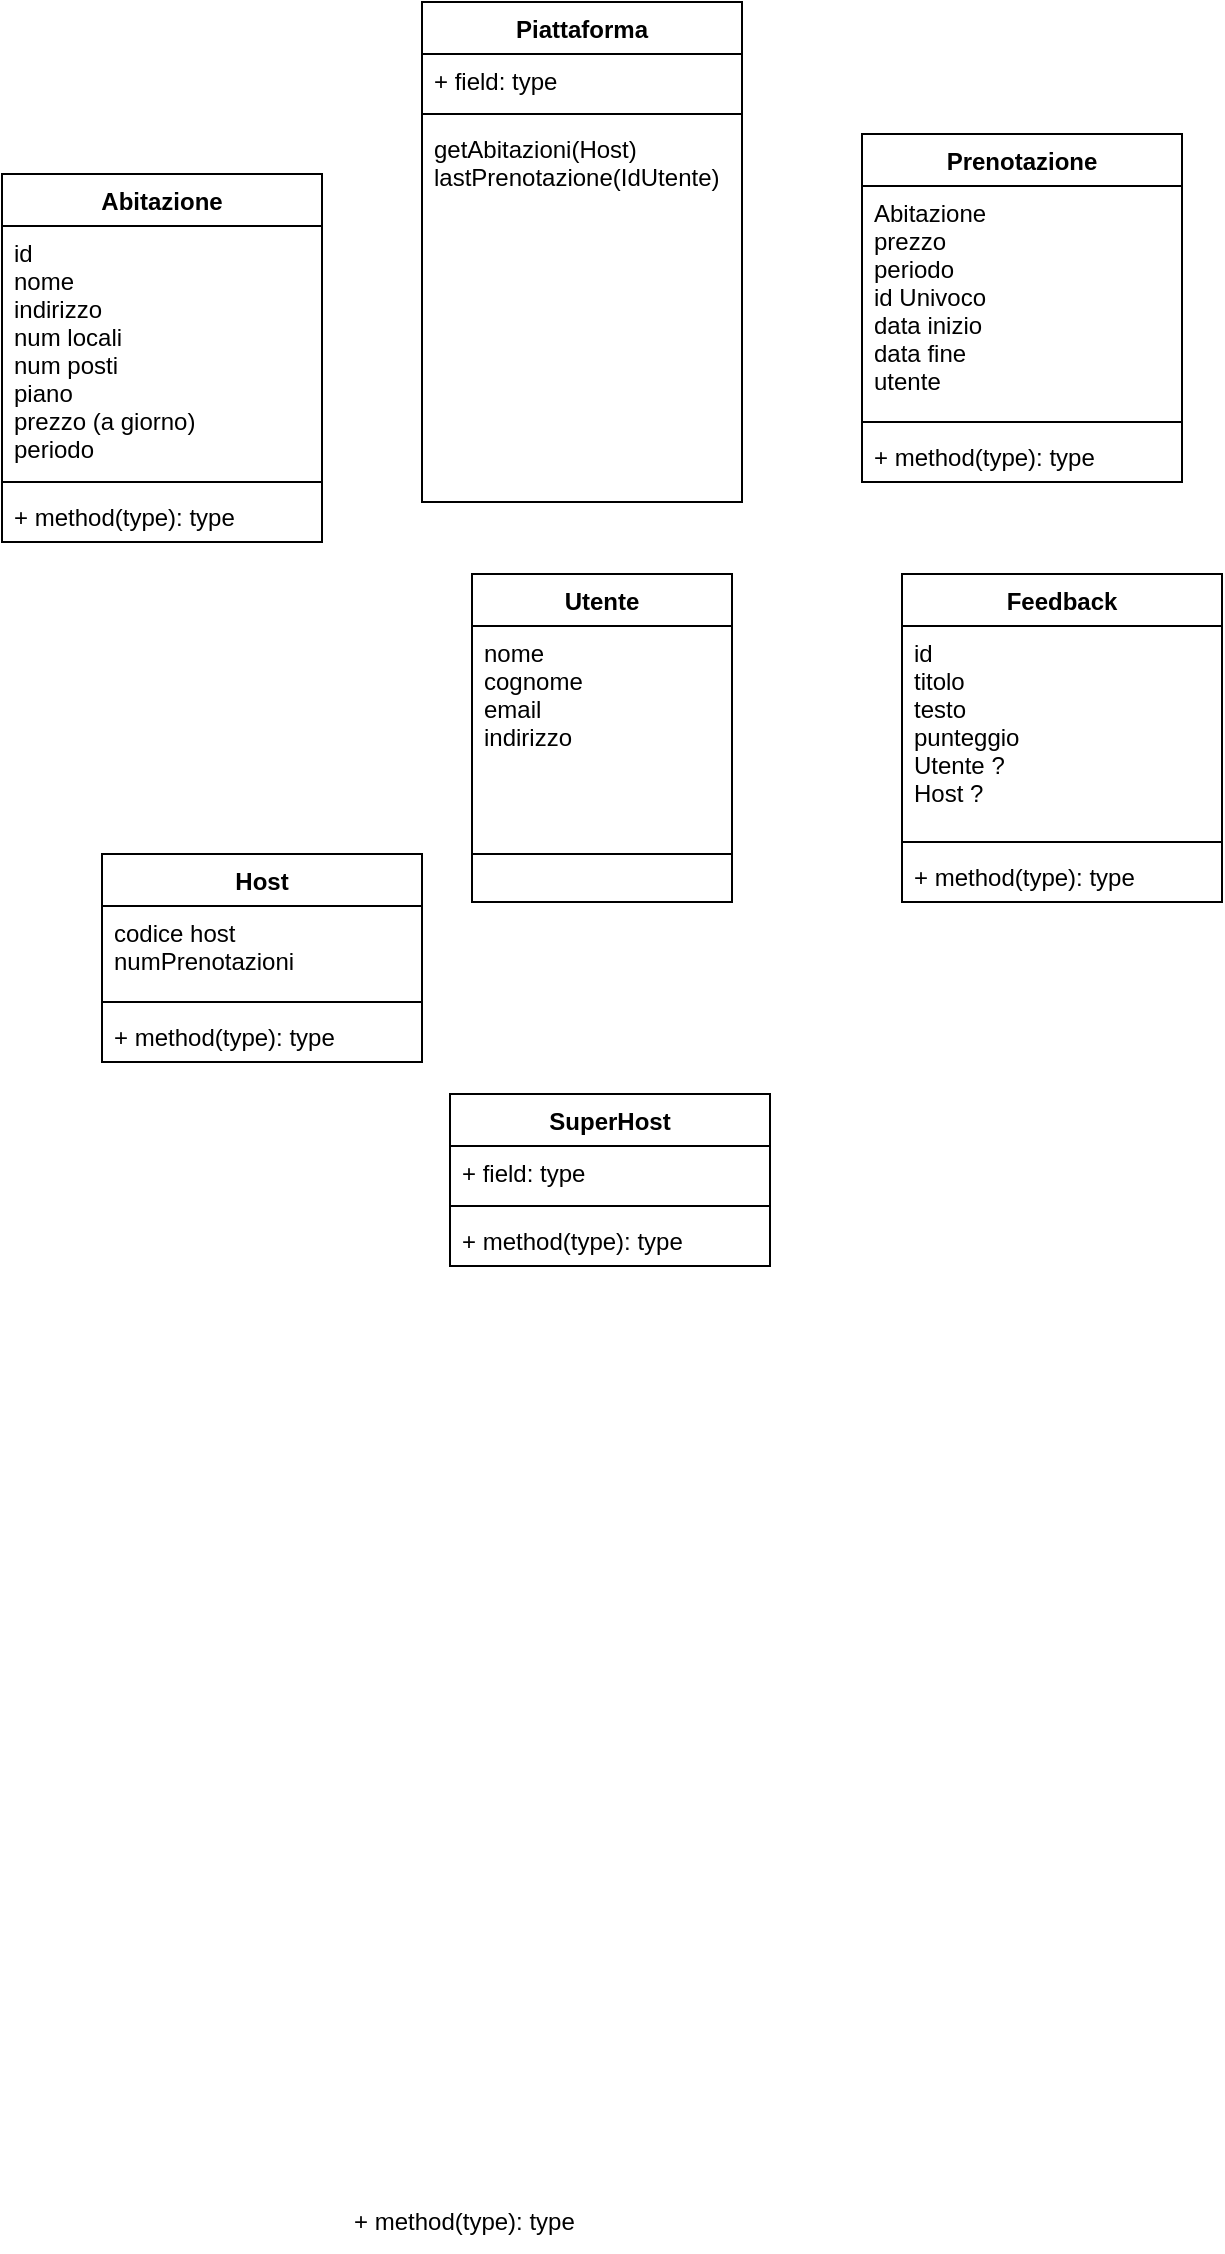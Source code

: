 <mxfile version="20.8.16" type="device"><diagram id="C5RBs43oDa-KdzZeNtuy" name="Page-1"><mxGraphModel dx="1290" dy="621" grid="1" gridSize="10" guides="1" tooltips="1" connect="1" arrows="1" fold="1" page="1" pageScale="1" pageWidth="827" pageHeight="1169" math="0" shadow="0"><root><mxCell id="WIyWlLk6GJQsqaUBKTNV-0"/><mxCell id="WIyWlLk6GJQsqaUBKTNV-1" parent="WIyWlLk6GJQsqaUBKTNV-0"/><mxCell id="udtnUsB1UpD3sZRY7Q2q-0" value="Piattaforma" style="swimlane;fontStyle=1;align=center;verticalAlign=top;childLayout=stackLayout;horizontal=1;startSize=26;horizontalStack=0;resizeParent=1;resizeParentMax=0;resizeLast=0;collapsible=1;marginBottom=0;" vertex="1" parent="WIyWlLk6GJQsqaUBKTNV-1"><mxGeometry x="400" y="184" width="160" height="250" as="geometry"/></mxCell><mxCell id="udtnUsB1UpD3sZRY7Q2q-1" value="+ field: type" style="text;strokeColor=none;fillColor=none;align=left;verticalAlign=top;spacingLeft=4;spacingRight=4;overflow=hidden;rotatable=0;points=[[0,0.5],[1,0.5]];portConstraint=eastwest;" vertex="1" parent="udtnUsB1UpD3sZRY7Q2q-0"><mxGeometry y="26" width="160" height="26" as="geometry"/></mxCell><mxCell id="udtnUsB1UpD3sZRY7Q2q-2" value="" style="line;strokeWidth=1;fillColor=none;align=left;verticalAlign=middle;spacingTop=-1;spacingLeft=3;spacingRight=3;rotatable=0;labelPosition=right;points=[];portConstraint=eastwest;strokeColor=inherit;" vertex="1" parent="udtnUsB1UpD3sZRY7Q2q-0"><mxGeometry y="52" width="160" height="8" as="geometry"/></mxCell><mxCell id="udtnUsB1UpD3sZRY7Q2q-3" value="getAbitazioni(Host)&#10;lastPrenotazione(IdUtente)" style="text;strokeColor=none;fillColor=none;align=left;verticalAlign=top;spacingLeft=4;spacingRight=4;overflow=hidden;rotatable=0;points=[[0,0.5],[1,0.5]];portConstraint=eastwest;" vertex="1" parent="udtnUsB1UpD3sZRY7Q2q-0"><mxGeometry y="60" width="160" height="190" as="geometry"/></mxCell><mxCell id="udtnUsB1UpD3sZRY7Q2q-4" value="Abitazione" style="swimlane;fontStyle=1;align=center;verticalAlign=top;childLayout=stackLayout;horizontal=1;startSize=26;horizontalStack=0;resizeParent=1;resizeParentMax=0;resizeLast=0;collapsible=1;marginBottom=0;" vertex="1" parent="WIyWlLk6GJQsqaUBKTNV-1"><mxGeometry x="190" y="270" width="160" height="184" as="geometry"/></mxCell><mxCell id="udtnUsB1UpD3sZRY7Q2q-5" value="id&#10;nome&#10;indirizzo&#10;num locali&#10;num posti&#10;piano&#10;prezzo (a giorno)&#10;periodo" style="text;strokeColor=none;fillColor=none;align=left;verticalAlign=top;spacingLeft=4;spacingRight=4;overflow=hidden;rotatable=0;points=[[0,0.5],[1,0.5]];portConstraint=eastwest;" vertex="1" parent="udtnUsB1UpD3sZRY7Q2q-4"><mxGeometry y="26" width="160" height="124" as="geometry"/></mxCell><mxCell id="udtnUsB1UpD3sZRY7Q2q-6" value="" style="line;strokeWidth=1;fillColor=none;align=left;verticalAlign=middle;spacingTop=-1;spacingLeft=3;spacingRight=3;rotatable=0;labelPosition=right;points=[];portConstraint=eastwest;strokeColor=inherit;" vertex="1" parent="udtnUsB1UpD3sZRY7Q2q-4"><mxGeometry y="150" width="160" height="8" as="geometry"/></mxCell><mxCell id="udtnUsB1UpD3sZRY7Q2q-7" value="+ method(type): type" style="text;strokeColor=none;fillColor=none;align=left;verticalAlign=top;spacingLeft=4;spacingRight=4;overflow=hidden;rotatable=0;points=[[0,0.5],[1,0.5]];portConstraint=eastwest;" vertex="1" parent="udtnUsB1UpD3sZRY7Q2q-4"><mxGeometry y="158" width="160" height="26" as="geometry"/></mxCell><mxCell id="udtnUsB1UpD3sZRY7Q2q-8" value="Prenotazione" style="swimlane;fontStyle=1;align=center;verticalAlign=top;childLayout=stackLayout;horizontal=1;startSize=26;horizontalStack=0;resizeParent=1;resizeParentMax=0;resizeLast=0;collapsible=1;marginBottom=0;" vertex="1" parent="WIyWlLk6GJQsqaUBKTNV-1"><mxGeometry x="620" y="250" width="160" height="174" as="geometry"/></mxCell><mxCell id="udtnUsB1UpD3sZRY7Q2q-9" value="Abitazione&#10;prezzo&#10;periodo&#10;id Univoco&#10;data inizio&#10;data fine&#10;utente" style="text;strokeColor=none;fillColor=none;align=left;verticalAlign=top;spacingLeft=4;spacingRight=4;overflow=hidden;rotatable=0;points=[[0,0.5],[1,0.5]];portConstraint=eastwest;" vertex="1" parent="udtnUsB1UpD3sZRY7Q2q-8"><mxGeometry y="26" width="160" height="114" as="geometry"/></mxCell><mxCell id="udtnUsB1UpD3sZRY7Q2q-10" value="" style="line;strokeWidth=1;fillColor=none;align=left;verticalAlign=middle;spacingTop=-1;spacingLeft=3;spacingRight=3;rotatable=0;labelPosition=right;points=[];portConstraint=eastwest;strokeColor=inherit;" vertex="1" parent="udtnUsB1UpD3sZRY7Q2q-8"><mxGeometry y="140" width="160" height="8" as="geometry"/></mxCell><mxCell id="udtnUsB1UpD3sZRY7Q2q-11" value="+ method(type): type" style="text;strokeColor=none;fillColor=none;align=left;verticalAlign=top;spacingLeft=4;spacingRight=4;overflow=hidden;rotatable=0;points=[[0,0.5],[1,0.5]];portConstraint=eastwest;" vertex="1" parent="udtnUsB1UpD3sZRY7Q2q-8"><mxGeometry y="148" width="160" height="26" as="geometry"/></mxCell><mxCell id="udtnUsB1UpD3sZRY7Q2q-12" value="Utente" style="swimlane;fontStyle=1;align=center;verticalAlign=top;childLayout=stackLayout;horizontal=1;startSize=26;horizontalStack=0;resizeParent=1;resizeParentMax=0;resizeLast=0;collapsible=1;marginBottom=0;" vertex="1" parent="WIyWlLk6GJQsqaUBKTNV-1"><mxGeometry x="425" y="470" width="130" height="164" as="geometry"/></mxCell><mxCell id="udtnUsB1UpD3sZRY7Q2q-13" value="nome&#10;cognome&#10;email&#10;indirizzo" style="text;strokeColor=none;fillColor=none;align=left;verticalAlign=top;spacingLeft=4;spacingRight=4;overflow=hidden;rotatable=0;points=[[0,0.5],[1,0.5]];portConstraint=eastwest;" vertex="1" parent="udtnUsB1UpD3sZRY7Q2q-12"><mxGeometry y="26" width="130" height="90" as="geometry"/></mxCell><mxCell id="udtnUsB1UpD3sZRY7Q2q-14" value="" style="line;strokeWidth=1;fillColor=none;align=left;verticalAlign=middle;spacingTop=-1;spacingLeft=3;spacingRight=3;rotatable=0;labelPosition=right;points=[];portConstraint=eastwest;strokeColor=inherit;" vertex="1" parent="udtnUsB1UpD3sZRY7Q2q-12"><mxGeometry y="116" width="130" height="48" as="geometry"/></mxCell><mxCell id="udtnUsB1UpD3sZRY7Q2q-15" value="+ method(type): type" style="text;strokeColor=none;fillColor=none;align=left;verticalAlign=top;spacingLeft=4;spacingRight=4;overflow=hidden;rotatable=0;points=[[0,0.5],[1,0.5]];portConstraint=eastwest;" vertex="1" parent="WIyWlLk6GJQsqaUBKTNV-1"><mxGeometry x="360" y="1280" width="160" height="26" as="geometry"/></mxCell><mxCell id="udtnUsB1UpD3sZRY7Q2q-16" value="Host" style="swimlane;fontStyle=1;align=center;verticalAlign=top;childLayout=stackLayout;horizontal=1;startSize=26;horizontalStack=0;resizeParent=1;resizeParentMax=0;resizeLast=0;collapsible=1;marginBottom=0;" vertex="1" parent="WIyWlLk6GJQsqaUBKTNV-1"><mxGeometry x="240" y="610" width="160" height="104" as="geometry"/></mxCell><mxCell id="udtnUsB1UpD3sZRY7Q2q-17" value="codice host&#10;numPrenotazioni" style="text;strokeColor=none;fillColor=none;align=left;verticalAlign=top;spacingLeft=4;spacingRight=4;overflow=hidden;rotatable=0;points=[[0,0.5],[1,0.5]];portConstraint=eastwest;" vertex="1" parent="udtnUsB1UpD3sZRY7Q2q-16"><mxGeometry y="26" width="160" height="44" as="geometry"/></mxCell><mxCell id="udtnUsB1UpD3sZRY7Q2q-18" value="" style="line;strokeWidth=1;fillColor=none;align=left;verticalAlign=middle;spacingTop=-1;spacingLeft=3;spacingRight=3;rotatable=0;labelPosition=right;points=[];portConstraint=eastwest;strokeColor=inherit;" vertex="1" parent="udtnUsB1UpD3sZRY7Q2q-16"><mxGeometry y="70" width="160" height="8" as="geometry"/></mxCell><mxCell id="udtnUsB1UpD3sZRY7Q2q-19" value="+ method(type): type" style="text;strokeColor=none;fillColor=none;align=left;verticalAlign=top;spacingLeft=4;spacingRight=4;overflow=hidden;rotatable=0;points=[[0,0.5],[1,0.5]];portConstraint=eastwest;" vertex="1" parent="udtnUsB1UpD3sZRY7Q2q-16"><mxGeometry y="78" width="160" height="26" as="geometry"/></mxCell><mxCell id="udtnUsB1UpD3sZRY7Q2q-20" value="SuperHost" style="swimlane;fontStyle=1;align=center;verticalAlign=top;childLayout=stackLayout;horizontal=1;startSize=26;horizontalStack=0;resizeParent=1;resizeParentMax=0;resizeLast=0;collapsible=1;marginBottom=0;" vertex="1" parent="WIyWlLk6GJQsqaUBKTNV-1"><mxGeometry x="414" y="730" width="160" height="86" as="geometry"/></mxCell><mxCell id="udtnUsB1UpD3sZRY7Q2q-21" value="+ field: type" style="text;strokeColor=none;fillColor=none;align=left;verticalAlign=top;spacingLeft=4;spacingRight=4;overflow=hidden;rotatable=0;points=[[0,0.5],[1,0.5]];portConstraint=eastwest;" vertex="1" parent="udtnUsB1UpD3sZRY7Q2q-20"><mxGeometry y="26" width="160" height="26" as="geometry"/></mxCell><mxCell id="udtnUsB1UpD3sZRY7Q2q-22" value="" style="line;strokeWidth=1;fillColor=none;align=left;verticalAlign=middle;spacingTop=-1;spacingLeft=3;spacingRight=3;rotatable=0;labelPosition=right;points=[];portConstraint=eastwest;strokeColor=inherit;" vertex="1" parent="udtnUsB1UpD3sZRY7Q2q-20"><mxGeometry y="52" width="160" height="8" as="geometry"/></mxCell><mxCell id="udtnUsB1UpD3sZRY7Q2q-23" value="+ method(type): type" style="text;strokeColor=none;fillColor=none;align=left;verticalAlign=top;spacingLeft=4;spacingRight=4;overflow=hidden;rotatable=0;points=[[0,0.5],[1,0.5]];portConstraint=eastwest;" vertex="1" parent="udtnUsB1UpD3sZRY7Q2q-20"><mxGeometry y="60" width="160" height="26" as="geometry"/></mxCell><mxCell id="udtnUsB1UpD3sZRY7Q2q-25" value="Feedback" style="swimlane;fontStyle=1;align=center;verticalAlign=top;childLayout=stackLayout;horizontal=1;startSize=26;horizontalStack=0;resizeParent=1;resizeParentMax=0;resizeLast=0;collapsible=1;marginBottom=0;" vertex="1" parent="WIyWlLk6GJQsqaUBKTNV-1"><mxGeometry x="640" y="470" width="160" height="164" as="geometry"/></mxCell><mxCell id="udtnUsB1UpD3sZRY7Q2q-26" value="id&#10;titolo&#10;testo&#10;punteggio&#10;Utente ?&#10;Host ?" style="text;strokeColor=none;fillColor=none;align=left;verticalAlign=top;spacingLeft=4;spacingRight=4;overflow=hidden;rotatable=0;points=[[0,0.5],[1,0.5]];portConstraint=eastwest;" vertex="1" parent="udtnUsB1UpD3sZRY7Q2q-25"><mxGeometry y="26" width="160" height="104" as="geometry"/></mxCell><mxCell id="udtnUsB1UpD3sZRY7Q2q-27" value="" style="line;strokeWidth=1;fillColor=none;align=left;verticalAlign=middle;spacingTop=-1;spacingLeft=3;spacingRight=3;rotatable=0;labelPosition=right;points=[];portConstraint=eastwest;strokeColor=inherit;" vertex="1" parent="udtnUsB1UpD3sZRY7Q2q-25"><mxGeometry y="130" width="160" height="8" as="geometry"/></mxCell><mxCell id="udtnUsB1UpD3sZRY7Q2q-28" value="+ method(type): type" style="text;strokeColor=none;fillColor=none;align=left;verticalAlign=top;spacingLeft=4;spacingRight=4;overflow=hidden;rotatable=0;points=[[0,0.5],[1,0.5]];portConstraint=eastwest;" vertex="1" parent="udtnUsB1UpD3sZRY7Q2q-25"><mxGeometry y="138" width="160" height="26" as="geometry"/></mxCell></root></mxGraphModel></diagram></mxfile>